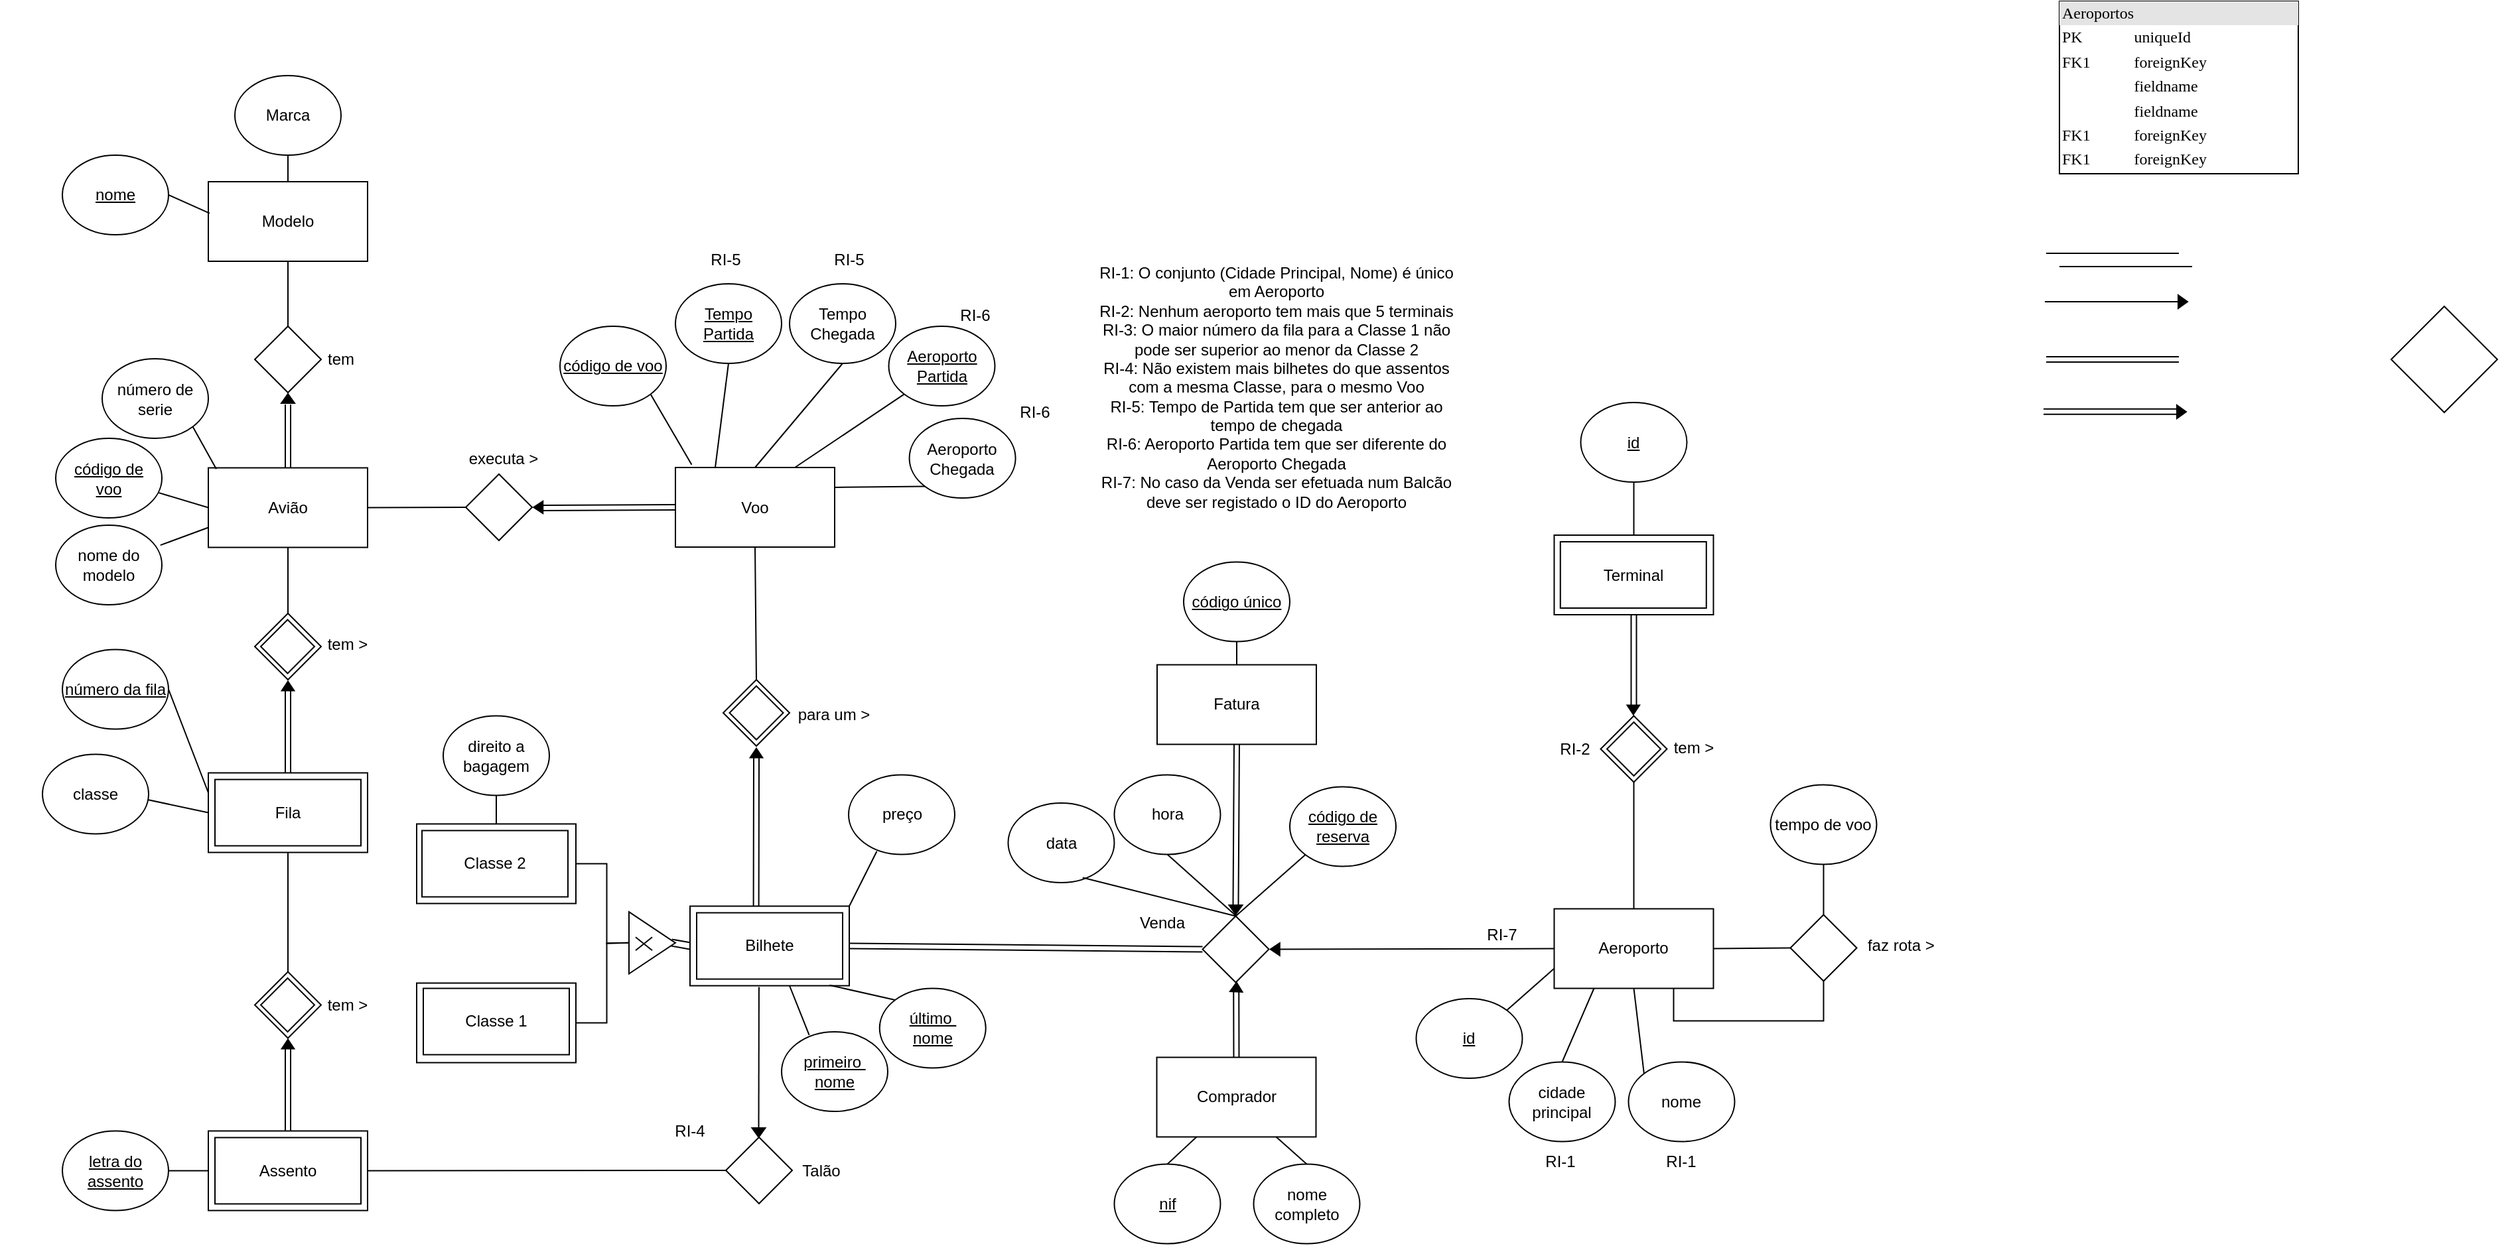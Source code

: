 <mxfile version="27.0.6">
  <diagram name="Page-1" id="2ca16b54-16f6-2749-3443-fa8db7711227">
    <mxGraphModel dx="2046" dy="508" grid="1" gridSize="10" guides="1" tooltips="1" connect="1" arrows="1" fold="1" page="1" pageScale="1" pageWidth="1100" pageHeight="850" background="none" math="0" shadow="0">
      <root>
        <mxCell id="0" />
        <mxCell id="1" parent="0" />
        <mxCell id="2ed32ef02a7f4228-2" value="&lt;div style=&quot;box-sizing: border-box; width: 100%; background: rgb(228, 228, 228); padding: 2px;&quot;&gt;Aeroportos&lt;/div&gt;&lt;table style=&quot;width: 100% ; font-size: 1em&quot; cellpadding=&quot;2&quot; cellspacing=&quot;0&quot;&gt;&lt;tbody&gt;&lt;tr&gt;&lt;td&gt;PK&lt;/td&gt;&lt;td&gt;uniqueId&lt;/td&gt;&lt;/tr&gt;&lt;tr&gt;&lt;td&gt;FK1&lt;/td&gt;&lt;td&gt;foreignKey&lt;/td&gt;&lt;/tr&gt;&lt;tr&gt;&lt;td&gt;&lt;/td&gt;&lt;td&gt;fieldname&lt;/td&gt;&lt;/tr&gt;&lt;tr&gt;&lt;td&gt;&lt;br&gt;&lt;/td&gt;&lt;td&gt;fieldname&lt;br&gt;&lt;/td&gt;&lt;/tr&gt;&lt;tr&gt;&lt;td&gt;FK1&lt;br&gt;&lt;/td&gt;&lt;td&gt;foreignKey&lt;br&gt;&lt;/td&gt;&lt;/tr&gt;&lt;tr&gt;&lt;td&gt;FK1&lt;br&gt;&lt;/td&gt;&lt;td&gt;foreignKey&lt;br&gt;&lt;/td&gt;&lt;/tr&gt;&lt;/tbody&gt;&lt;/table&gt;" style="verticalAlign=top;align=left;overflow=fill;html=1;rounded=0;shadow=0;comic=0;labelBackgroundColor=none;strokeWidth=1;fontFamily=Verdana;fontSize=12" parent="1" vertex="1">
          <mxGeometry x="1090" y="30" width="180" height="130" as="geometry" />
        </mxCell>
        <mxCell id="Xm3tBWq0qwTZGbFQvJrr-5" value="" style="endArrow=none;html=1;rounded=0;" parent="1" edge="1">
          <mxGeometry width="50" height="50" relative="1" as="geometry">
            <mxPoint x="1080" y="220" as="sourcePoint" />
            <mxPoint x="1180" y="220" as="targetPoint" />
          </mxGeometry>
        </mxCell>
        <mxCell id="Xm3tBWq0qwTZGbFQvJrr-7" value="" style="endArrow=classic;html=1;rounded=0;shape=link;" parent="1" edge="1">
          <mxGeometry width="50" height="50" relative="1" as="geometry">
            <mxPoint x="1080" y="300" as="sourcePoint" />
            <mxPoint x="1180" y="300" as="targetPoint" />
          </mxGeometry>
        </mxCell>
        <mxCell id="Xm3tBWq0qwTZGbFQvJrr-26" value="" style="group" parent="1" vertex="1" connectable="0">
          <mxGeometry x="1079" y="251.5" width="107.5" height="10" as="geometry" />
        </mxCell>
        <mxCell id="Xm3tBWq0qwTZGbFQvJrr-24" value="" style="endArrow=none;html=1;rounded=0;" parent="Xm3tBWq0qwTZGbFQvJrr-26" edge="1">
          <mxGeometry width="50" height="50" relative="1" as="geometry">
            <mxPoint y="4.94" as="sourcePoint" />
            <mxPoint x="100" y="4.94" as="targetPoint" />
          </mxGeometry>
        </mxCell>
        <mxCell id="Xm3tBWq0qwTZGbFQvJrr-25" value="" style="verticalLabelPosition=bottom;verticalAlign=top;html=1;shape=mxgraph.basic.acute_triangle;dx=0.5;rotation=90;fillColor=#000000;" parent="Xm3tBWq0qwTZGbFQvJrr-26" vertex="1">
          <mxGeometry x="99" y="1.5" width="10" height="7" as="geometry" />
        </mxCell>
        <mxCell id="Xm3tBWq0qwTZGbFQvJrr-27" value="" style="group" parent="1" vertex="1" connectable="0">
          <mxGeometry x="1078" y="334.5" width="107.5" height="10" as="geometry" />
        </mxCell>
        <mxCell id="Xm3tBWq0qwTZGbFQvJrr-9" value="" style="endArrow=classic;html=1;rounded=0;shape=link;" parent="Xm3tBWq0qwTZGbFQvJrr-27" edge="1">
          <mxGeometry width="50" height="50" relative="1" as="geometry">
            <mxPoint y="4.93" as="sourcePoint" />
            <mxPoint x="100" y="4.93" as="targetPoint" />
          </mxGeometry>
        </mxCell>
        <mxCell id="Xm3tBWq0qwTZGbFQvJrr-23" value="" style="verticalLabelPosition=bottom;verticalAlign=top;html=1;shape=mxgraph.basic.acute_triangle;dx=0.5;rotation=90;fillColor=#000000;" parent="Xm3tBWq0qwTZGbFQvJrr-27" vertex="1">
          <mxGeometry x="99" y="1.5" width="10" height="7" as="geometry" />
        </mxCell>
        <mxCell id="Xm3tBWq0qwTZGbFQvJrr-28" value="" style="rhombus;whiteSpace=wrap;html=1;strokeColor=default;align=center;verticalAlign=top;fontFamily=Helvetica;fontSize=12;fontColor=default;fillColor=#FFFFFF;" parent="1" vertex="1">
          <mxGeometry x="1340" y="260" width="80" height="80" as="geometry" />
        </mxCell>
        <mxCell id="Xm3tBWq0qwTZGbFQvJrr-31" value="" style="endArrow=none;html=1;rounded=0;" parent="1" edge="1">
          <mxGeometry width="50" height="50" relative="1" as="geometry">
            <mxPoint x="1090" y="230" as="sourcePoint" />
            <mxPoint x="1190" y="230" as="targetPoint" />
          </mxGeometry>
        </mxCell>
        <mxCell id="cWytQhBNAw67fKuN8wvv-1" value="Avião" style="rounded=0;whiteSpace=wrap;html=1;" parent="1" vertex="1">
          <mxGeometry x="-305" y="381.75" width="120" height="60" as="geometry" />
        </mxCell>
        <mxCell id="cWytQhBNAw67fKuN8wvv-3" value="Marca" style="ellipse;whiteSpace=wrap;html=1;" parent="1" vertex="1">
          <mxGeometry x="-285" y="86" width="80" height="60" as="geometry" />
        </mxCell>
        <mxCell id="cWytQhBNAw67fKuN8wvv-4" value="número de serie" style="ellipse;whiteSpace=wrap;html=1;" parent="1" vertex="1">
          <mxGeometry x="-385" y="299.5" width="80" height="60" as="geometry" />
        </mxCell>
        <mxCell id="cWytQhBNAw67fKuN8wvv-6" value="" style="endArrow=none;html=1;rounded=0;exitX=0.5;exitY=1;exitDx=0;exitDy=0;entryX=0.5;entryY=0;entryDx=0;entryDy=0;" parent="1" source="cWytQhBNAw67fKuN8wvv-3" target="uvQwiletEwAoErd7GZ6_-5" edge="1">
          <mxGeometry width="50" height="50" relative="1" as="geometry">
            <mxPoint x="-100" y="6" as="sourcePoint" />
            <mxPoint x="-235" y="196" as="targetPoint" />
          </mxGeometry>
        </mxCell>
        <mxCell id="cWytQhBNAw67fKuN8wvv-7" value="" style="endArrow=none;html=1;rounded=0;entryX=0.05;entryY=0.014;entryDx=0;entryDy=0;exitX=1;exitY=1;exitDx=0;exitDy=0;entryPerimeter=0;" parent="1" source="cWytQhBNAw67fKuN8wvv-4" target="cWytQhBNAw67fKuN8wvv-1" edge="1">
          <mxGeometry width="50" height="50" relative="1" as="geometry">
            <mxPoint x="-235" y="331.75" as="sourcePoint" />
            <mxPoint x="-235" y="381.75" as="targetPoint" />
          </mxGeometry>
        </mxCell>
        <mxCell id="cWytQhBNAw67fKuN8wvv-8" value="" style="endArrow=none;html=1;rounded=0;entryX=0.5;entryY=0;entryDx=0;entryDy=0;exitX=0.5;exitY=1;exitDx=0;exitDy=0;" parent="1" source="cWytQhBNAw67fKuN8wvv-1" edge="1">
          <mxGeometry width="50" height="50" relative="1" as="geometry">
            <mxPoint x="-201" y="441.75" as="sourcePoint" />
            <mxPoint x="-245.0" y="491.75" as="targetPoint" />
            <Array as="points" />
          </mxGeometry>
        </mxCell>
        <mxCell id="cWytQhBNAw67fKuN8wvv-10" value="" style="group;strokeColor=none;rotation=-90;allowArrows=0;connectable=1;dashed=1;" parent="1" vertex="1" connectable="0">
          <mxGeometry x="-295" y="587.75" width="100" height="10" as="geometry" />
        </mxCell>
        <mxCell id="cWytQhBNAw67fKuN8wvv-11" value="" style="endArrow=classic;html=1;rounded=0;shape=link;exitX=0.5;exitY=0;exitDx=0;exitDy=0;" parent="cWytQhBNAw67fKuN8wvv-10" source="cWytQhBNAw67fKuN8wvv-14" edge="1">
          <mxGeometry width="50" height="50" relative="1" as="geometry">
            <mxPoint x="50.0" y="55" as="sourcePoint" />
            <mxPoint x="50.0" y="-38" as="targetPoint" />
          </mxGeometry>
        </mxCell>
        <mxCell id="cWytQhBNAw67fKuN8wvv-12" value="" style="verticalLabelPosition=bottom;verticalAlign=top;html=1;shape=mxgraph.basic.acute_triangle;dx=0.5;rotation=0;fillColor=#000000;" parent="cWytQhBNAw67fKuN8wvv-10" vertex="1">
          <mxGeometry x="45.35" y="-45" width="9.302" height="7" as="geometry" />
        </mxCell>
        <mxCell id="cWytQhBNAw67fKuN8wvv-13" value="" style="group" parent="1" vertex="1" connectable="0">
          <mxGeometry x="-305" y="611.75" width="120" height="60" as="geometry" />
        </mxCell>
        <mxCell id="cWytQhBNAw67fKuN8wvv-14" value="" style="rounded=0;whiteSpace=wrap;html=1;" parent="cWytQhBNAw67fKuN8wvv-13" vertex="1">
          <mxGeometry width="120" height="60" as="geometry" />
        </mxCell>
        <mxCell id="cWytQhBNAw67fKuN8wvv-15" value="Fila" style="rounded=0;whiteSpace=wrap;html=1;" parent="cWytQhBNAw67fKuN8wvv-13" vertex="1">
          <mxGeometry x="5" y="5" width="110" height="50" as="geometry" />
        </mxCell>
        <mxCell id="cWytQhBNAw67fKuN8wvv-16" value="" style="rhombus;whiteSpace=wrap;html=1;strokeColor=default;align=center;verticalAlign=top;fontFamily=Helvetica;fontSize=12;fontColor=default;fillColor=#FFFFFF;" parent="1" vertex="1">
          <mxGeometry x="-270" y="761.75" width="50" height="50" as="geometry" />
        </mxCell>
        <mxCell id="cWytQhBNAw67fKuN8wvv-17" value="" style="group;strokeColor=none;rotation=-90;allowArrows=0;connectable=1;dashed=1;" parent="1" vertex="1" connectable="0">
          <mxGeometry x="-295" y="857.75" width="100" height="10" as="geometry" />
        </mxCell>
        <mxCell id="cWytQhBNAw67fKuN8wvv-18" value="" style="endArrow=classic;html=1;rounded=0;shape=link;exitX=0.5;exitY=0;exitDx=0;exitDy=0;" parent="cWytQhBNAw67fKuN8wvv-17" source="cWytQhBNAw67fKuN8wvv-21" edge="1">
          <mxGeometry width="50" height="50" relative="1" as="geometry">
            <mxPoint x="50.0" y="55" as="sourcePoint" />
            <mxPoint x="50.0" y="-38" as="targetPoint" />
          </mxGeometry>
        </mxCell>
        <mxCell id="cWytQhBNAw67fKuN8wvv-19" value="" style="verticalLabelPosition=bottom;verticalAlign=top;html=1;shape=mxgraph.basic.acute_triangle;dx=0.5;rotation=0;fillColor=#000000;" parent="cWytQhBNAw67fKuN8wvv-17" vertex="1">
          <mxGeometry x="45.35" y="-45" width="9.302" height="7" as="geometry" />
        </mxCell>
        <mxCell id="cWytQhBNAw67fKuN8wvv-20" value="" style="group" parent="1" vertex="1" connectable="0">
          <mxGeometry x="-305" y="881.75" width="120" height="60" as="geometry" />
        </mxCell>
        <mxCell id="cWytQhBNAw67fKuN8wvv-21" value="" style="rounded=0;whiteSpace=wrap;html=1;" parent="cWytQhBNAw67fKuN8wvv-20" vertex="1">
          <mxGeometry width="120" height="60" as="geometry" />
        </mxCell>
        <mxCell id="cWytQhBNAw67fKuN8wvv-22" value="Assento" style="rounded=0;whiteSpace=wrap;html=1;" parent="cWytQhBNAw67fKuN8wvv-20" vertex="1">
          <mxGeometry x="5" y="5" width="110" height="50" as="geometry" />
        </mxCell>
        <mxCell id="cWytQhBNAw67fKuN8wvv-23" value="" style="endArrow=none;html=1;rounded=0;exitX=0.5;exitY=1;exitDx=0;exitDy=0;entryX=0.5;entryY=0;entryDx=0;entryDy=0;" parent="1" source="cWytQhBNAw67fKuN8wvv-14" target="cWytQhBNAw67fKuN8wvv-16" edge="1">
          <mxGeometry width="50" height="50" relative="1" as="geometry">
            <mxPoint x="-265" y="681.75" as="sourcePoint" />
            <mxPoint x="-265" y="751.75" as="targetPoint" />
          </mxGeometry>
        </mxCell>
        <mxCell id="cWytQhBNAw67fKuN8wvv-24" value="&lt;u&gt;número da fila&lt;/u&gt;" style="ellipse;whiteSpace=wrap;html=1;" parent="1" vertex="1">
          <mxGeometry x="-415" y="518.75" width="80" height="60" as="geometry" />
        </mxCell>
        <mxCell id="cWytQhBNAw67fKuN8wvv-25" value="" style="endArrow=none;html=1;rounded=0;exitX=1;exitY=0.5;exitDx=0;exitDy=0;entryX=0;entryY=0.25;entryDx=0;entryDy=0;" parent="1" source="cWytQhBNAw67fKuN8wvv-24" target="cWytQhBNAw67fKuN8wvv-14" edge="1">
          <mxGeometry width="50" height="50" relative="1" as="geometry">
            <mxPoint x="-95" y="471.75" as="sourcePoint" />
            <mxPoint x="-45" y="421.75" as="targetPoint" />
          </mxGeometry>
        </mxCell>
        <mxCell id="cWytQhBNAw67fKuN8wvv-26" value="&lt;u&gt;letra do assento&lt;/u&gt;" style="ellipse;whiteSpace=wrap;html=1;" parent="1" vertex="1">
          <mxGeometry x="-415" y="881.75" width="80" height="60" as="geometry" />
        </mxCell>
        <mxCell id="cWytQhBNAw67fKuN8wvv-27" value="" style="endArrow=none;html=1;rounded=0;exitX=1;exitY=0.5;exitDx=0;exitDy=0;entryX=0;entryY=0.5;entryDx=0;entryDy=0;" parent="1" source="cWytQhBNAw67fKuN8wvv-26" edge="1">
          <mxGeometry width="50" height="50" relative="1" as="geometry">
            <mxPoint x="-95" y="741.75" as="sourcePoint" />
            <mxPoint x="-305" y="911.75" as="targetPoint" />
          </mxGeometry>
        </mxCell>
        <mxCell id="cWytQhBNAw67fKuN8wvv-30" value="" style="endArrow=none;html=1;rounded=0;entryX=0.102;entryY=-0.035;entryDx=0;entryDy=0;exitX=1;exitY=1;exitDx=0;exitDy=0;entryPerimeter=0;" parent="1" source="cWytQhBNAw67fKuN8wvv-45" target="cWytQhBNAw67fKuN8wvv-36" edge="1">
          <mxGeometry width="50" height="50" relative="1" as="geometry">
            <mxPoint x="-303" y="311.5" as="sourcePoint" />
            <mxPoint x="-263.83" y="351.5" as="targetPoint" />
          </mxGeometry>
        </mxCell>
        <mxCell id="cWytQhBNAw67fKuN8wvv-31" value="" style="rhombus;whiteSpace=wrap;html=1;strokeColor=default;align=center;verticalAlign=top;fontFamily=Helvetica;fontSize=12;fontColor=default;fillColor=#FFFFFF;" parent="1" vertex="1">
          <mxGeometry x="-111" y="386.5" width="50" height="50" as="geometry" />
        </mxCell>
        <mxCell id="cWytQhBNAw67fKuN8wvv-32" value="" style="group;strokeColor=none;rotation=-180;allowArrows=0;connectable=1;dashed=1;" parent="1" vertex="1" connectable="0">
          <mxGeometry x="-58" y="407" width="98" height="10" as="geometry" />
        </mxCell>
        <mxCell id="cWytQhBNAw67fKuN8wvv-33" value="" style="endArrow=classic;html=1;rounded=0;shape=link;exitX=0;exitY=0.5;exitDx=0;exitDy=0;" parent="cWytQhBNAw67fKuN8wvv-32" source="cWytQhBNAw67fKuN8wvv-36" edge="1">
          <mxGeometry width="50" height="50" relative="1" as="geometry">
            <mxPoint x="96.04" y="5" as="sourcePoint" />
            <mxPoint x="4.9" y="5" as="targetPoint" />
          </mxGeometry>
        </mxCell>
        <mxCell id="cWytQhBNAw67fKuN8wvv-34" value="" style="verticalLabelPosition=bottom;verticalAlign=top;html=1;shape=mxgraph.basic.acute_triangle;dx=0.5;rotation=-90;fillColor=#000000;" parent="cWytQhBNAw67fKuN8wvv-32" vertex="1">
          <mxGeometry x="-2.94" y="1" width="9.116" height="7" as="geometry" />
        </mxCell>
        <mxCell id="cWytQhBNAw67fKuN8wvv-35" value="" style="group" parent="1" vertex="1" connectable="0">
          <mxGeometry x="47" y="381.5" width="120" height="60" as="geometry" />
        </mxCell>
        <mxCell id="cWytQhBNAw67fKuN8wvv-36" value="Voo" style="rounded=0;whiteSpace=wrap;html=1;" parent="cWytQhBNAw67fKuN8wvv-35" vertex="1">
          <mxGeometry width="120" height="60" as="geometry" />
        </mxCell>
        <mxCell id="cWytQhBNAw67fKuN8wvv-37" value="&lt;u&gt;Tempo&lt;/u&gt;&lt;div&gt;&lt;u&gt;Partida&lt;/u&gt;&lt;/div&gt;" style="ellipse;whiteSpace=wrap;html=1;" parent="1" vertex="1">
          <mxGeometry x="47" y="243" width="80" height="60" as="geometry" />
        </mxCell>
        <mxCell id="cWytQhBNAw67fKuN8wvv-38" value="Tempo&lt;div&gt;Chegada&lt;/div&gt;" style="ellipse;whiteSpace=wrap;html=1;" parent="1" vertex="1">
          <mxGeometry x="133" y="243" width="80" height="60" as="geometry" />
        </mxCell>
        <mxCell id="cWytQhBNAw67fKuN8wvv-39" value="" style="endArrow=none;html=1;rounded=0;entryX=0.5;entryY=1;entryDx=0;entryDy=0;exitX=0.25;exitY=0;exitDx=0;exitDy=0;" parent="1" source="cWytQhBNAw67fKuN8wvv-36" target="cWytQhBNAw67fKuN8wvv-37" edge="1">
          <mxGeometry width="50" height="50" relative="1" as="geometry">
            <mxPoint x="127" y="361.5" as="sourcePoint" />
            <mxPoint x="207" y="341.5" as="targetPoint" />
          </mxGeometry>
        </mxCell>
        <mxCell id="cWytQhBNAw67fKuN8wvv-40" value="" style="endArrow=none;html=1;rounded=0;entryX=0.5;entryY=1;entryDx=0;entryDy=0;exitX=0.5;exitY=0;exitDx=0;exitDy=0;" parent="1" source="cWytQhBNAw67fKuN8wvv-36" target="cWytQhBNAw67fKuN8wvv-38" edge="1">
          <mxGeometry width="50" height="50" relative="1" as="geometry">
            <mxPoint x="257" y="417" as="sourcePoint" />
            <mxPoint x="257" y="357" as="targetPoint" />
          </mxGeometry>
        </mxCell>
        <mxCell id="cWytQhBNAw67fKuN8wvv-41" value="Aeroporto Chegada" style="ellipse;whiteSpace=wrap;html=1;" parent="1" vertex="1">
          <mxGeometry x="223.3" y="344.5" width="80" height="60" as="geometry" />
        </mxCell>
        <mxCell id="cWytQhBNAw67fKuN8wvv-42" value="&lt;u&gt;Aeroporto Partida&lt;/u&gt;" style="ellipse;whiteSpace=wrap;html=1;" parent="1" vertex="1">
          <mxGeometry x="207.75" y="275" width="80" height="60" as="geometry" />
        </mxCell>
        <mxCell id="cWytQhBNAw67fKuN8wvv-43" value="" style="endArrow=none;html=1;rounded=0;entryX=0;entryY=1;entryDx=0;entryDy=0;exitX=1;exitY=0.25;exitDx=0;exitDy=0;" parent="1" source="cWytQhBNAw67fKuN8wvv-36" target="cWytQhBNAw67fKuN8wvv-41" edge="1">
          <mxGeometry width="50" height="50" relative="1" as="geometry">
            <mxPoint x="138" y="596.5" as="sourcePoint" />
            <mxPoint x="168" y="556.5" as="targetPoint" />
          </mxGeometry>
        </mxCell>
        <mxCell id="cWytQhBNAw67fKuN8wvv-44" value="" style="endArrow=none;html=1;rounded=0;entryX=0;entryY=1;entryDx=0;entryDy=0;exitX=0.75;exitY=0;exitDx=0;exitDy=0;" parent="1" source="cWytQhBNAw67fKuN8wvv-36" target="cWytQhBNAw67fKuN8wvv-42" edge="1">
          <mxGeometry width="50" height="50" relative="1" as="geometry">
            <mxPoint x="168" y="596.5" as="sourcePoint" />
            <mxPoint x="218" y="572" as="targetPoint" />
          </mxGeometry>
        </mxCell>
        <mxCell id="cWytQhBNAw67fKuN8wvv-45" value="&lt;u&gt;código de voo&lt;/u&gt;" style="ellipse;whiteSpace=wrap;html=1;" parent="1" vertex="1">
          <mxGeometry x="-40" y="275" width="80" height="60" as="geometry" />
        </mxCell>
        <mxCell id="cWytQhBNAw67fKuN8wvv-46" value="" style="endArrow=none;html=1;rounded=0;exitX=1;exitY=0.5;exitDx=0;exitDy=0;entryX=0;entryY=0.5;entryDx=0;entryDy=0;" parent="1" source="cWytQhBNAw67fKuN8wvv-1" target="cWytQhBNAw67fKuN8wvv-31" edge="1">
          <mxGeometry width="50" height="50" relative="1" as="geometry">
            <mxPoint x="-128" y="503.25" as="sourcePoint" />
            <mxPoint x="22" y="503.25" as="targetPoint" />
          </mxGeometry>
        </mxCell>
        <mxCell id="cWytQhBNAw67fKuN8wvv-47" value="Aeroporto" style="rounded=0;whiteSpace=wrap;html=1;" parent="1" vertex="1">
          <mxGeometry x="709.24" y="714.25" width="120" height="60" as="geometry" />
        </mxCell>
        <mxCell id="cWytQhBNAw67fKuN8wvv-48" value="" style="endArrow=none;html=1;rounded=0;entryX=0;entryY=0.75;entryDx=0;entryDy=0;exitX=1;exitY=0;exitDx=0;exitDy=0;" parent="1" source="cWytQhBNAw67fKuN8wvv-49" target="cWytQhBNAw67fKuN8wvv-47" edge="1">
          <mxGeometry width="50" height="50" relative="1" as="geometry">
            <mxPoint x="644.24" y="690" as="sourcePoint" />
            <mxPoint x="744.24" y="690" as="targetPoint" />
          </mxGeometry>
        </mxCell>
        <mxCell id="cWytQhBNAw67fKuN8wvv-49" value="&lt;u&gt;id&lt;/u&gt;" style="ellipse;whiteSpace=wrap;html=1;" parent="1" vertex="1">
          <mxGeometry x="605.24" y="782" width="80" height="60" as="geometry" />
        </mxCell>
        <mxCell id="cWytQhBNAw67fKuN8wvv-50" value="cidade&lt;div&gt;principal&lt;/div&gt;" style="ellipse;whiteSpace=wrap;html=1;" parent="1" vertex="1">
          <mxGeometry x="675.24" y="829.75" width="80" height="60" as="geometry" />
        </mxCell>
        <mxCell id="cWytQhBNAw67fKuN8wvv-51" value="" style="endArrow=none;html=1;rounded=0;entryX=0.25;entryY=1;entryDx=0;entryDy=0;exitX=0.5;exitY=0;exitDx=0;exitDy=0;" parent="1" source="cWytQhBNAw67fKuN8wvv-50" target="cWytQhBNAw67fKuN8wvv-47" edge="1">
          <mxGeometry width="50" height="50" relative="1" as="geometry">
            <mxPoint x="714.24" y="680" as="sourcePoint" />
            <mxPoint x="814.24" y="680" as="targetPoint" />
          </mxGeometry>
        </mxCell>
        <mxCell id="cWytQhBNAw67fKuN8wvv-52" value="nome" style="ellipse;whiteSpace=wrap;html=1;" parent="1" vertex="1">
          <mxGeometry x="765.24" y="829.75" width="80" height="60" as="geometry" />
        </mxCell>
        <mxCell id="cWytQhBNAw67fKuN8wvv-53" value="" style="endArrow=none;html=1;rounded=0;entryX=0;entryY=0;entryDx=0;entryDy=0;exitX=0.5;exitY=1;exitDx=0;exitDy=0;" parent="1" source="cWytQhBNAw67fKuN8wvv-47" target="cWytQhBNAw67fKuN8wvv-52" edge="1">
          <mxGeometry width="50" height="50" relative="1" as="geometry">
            <mxPoint x="814.24" y="710" as="sourcePoint" />
            <mxPoint x="894.24" y="710" as="targetPoint" />
          </mxGeometry>
        </mxCell>
        <mxCell id="cWytQhBNAw67fKuN8wvv-54" value="" style="rhombus;whiteSpace=wrap;html=1;strokeColor=default;align=center;verticalAlign=top;fontFamily=Helvetica;fontSize=12;fontColor=default;fillColor=#FFFFFF;" parent="1" vertex="1">
          <mxGeometry x="744.24" y="568.75" width="50" height="50" as="geometry" />
        </mxCell>
        <mxCell id="cWytQhBNAw67fKuN8wvv-55" value="" style="group;strokeColor=none;rotation=90;allowArrows=0;connectable=1;dashed=1;" parent="1" vertex="1" connectable="0">
          <mxGeometry x="719.24" y="512.75" width="110" height="10" as="geometry" />
        </mxCell>
        <mxCell id="cWytQhBNAw67fKuN8wvv-56" value="" style="endArrow=classic;html=1;rounded=0;shape=link;exitX=0.5;exitY=1;exitDx=0;exitDy=0;" parent="cWytQhBNAw67fKuN8wvv-55" source="cWytQhBNAw67fKuN8wvv-61" edge="1">
          <mxGeometry width="50" height="50" relative="1" as="geometry">
            <mxPoint x="49" y="-21.5" as="sourcePoint" />
            <mxPoint x="50" y="48" as="targetPoint" />
          </mxGeometry>
        </mxCell>
        <mxCell id="cWytQhBNAw67fKuN8wvv-57" value="" style="verticalLabelPosition=bottom;verticalAlign=top;html=1;shape=mxgraph.basic.acute_triangle;dx=0.5;rotation=180;fillColor=#000000;" parent="cWytQhBNAw67fKuN8wvv-55" vertex="1">
          <mxGeometry x="45" y="48" width="9.302" height="7" as="geometry" />
        </mxCell>
        <mxCell id="cWytQhBNAw67fKuN8wvv-58" value="&lt;u&gt;id&lt;/u&gt;" style="ellipse;whiteSpace=wrap;html=1;" parent="1" vertex="1">
          <mxGeometry x="729.24" y="332.5" width="80" height="60" as="geometry" />
        </mxCell>
        <mxCell id="cWytQhBNAw67fKuN8wvv-59" value="" style="endArrow=none;html=1;rounded=0;entryX=0.5;entryY=0;entryDx=0;entryDy=0;exitX=0.5;exitY=1;exitDx=0;exitDy=0;" parent="1" source="cWytQhBNAw67fKuN8wvv-58" target="cWytQhBNAw67fKuN8wvv-61" edge="1">
          <mxGeometry width="50" height="50" relative="1" as="geometry">
            <mxPoint x="729.24" y="392.5" as="sourcePoint" />
            <mxPoint x="729.24" y="442.5" as="targetPoint" />
          </mxGeometry>
        </mxCell>
        <mxCell id="cWytQhBNAw67fKuN8wvv-60" value="" style="group" parent="1" vertex="1" connectable="0">
          <mxGeometry x="709.24" y="432.5" width="120" height="60" as="geometry" />
        </mxCell>
        <mxCell id="cWytQhBNAw67fKuN8wvv-61" value="" style="rounded=0;whiteSpace=wrap;html=1;" parent="cWytQhBNAw67fKuN8wvv-60" vertex="1">
          <mxGeometry width="120" height="60" as="geometry" />
        </mxCell>
        <mxCell id="cWytQhBNAw67fKuN8wvv-62" value="Terminal" style="rounded=0;whiteSpace=wrap;html=1;" parent="cWytQhBNAw67fKuN8wvv-60" vertex="1">
          <mxGeometry x="4.65" y="5" width="110" height="50" as="geometry" />
        </mxCell>
        <mxCell id="cWytQhBNAw67fKuN8wvv-63" value="" style="endArrow=none;html=1;rounded=0;exitX=0.5;exitY=1;exitDx=0;exitDy=0;entryX=0.5;entryY=0;entryDx=0;entryDy=0;" parent="1" source="cWytQhBNAw67fKuN8wvv-54" target="cWytQhBNAw67fKuN8wvv-47" edge="1">
          <mxGeometry width="50" height="50" relative="1" as="geometry">
            <mxPoint x="717.49" y="650" as="sourcePoint" />
            <mxPoint x="827.49" y="650" as="targetPoint" />
          </mxGeometry>
        </mxCell>
        <mxCell id="cWytQhBNAw67fKuN8wvv-66" value="&lt;u&gt;código de reserva&lt;/u&gt;" style="ellipse;whiteSpace=wrap;html=1;" parent="1" vertex="1">
          <mxGeometry x="510" y="622.25" width="80" height="60" as="geometry" />
        </mxCell>
        <mxCell id="cWytQhBNAw67fKuN8wvv-67" value="data" style="ellipse;whiteSpace=wrap;html=1;" parent="1" vertex="1">
          <mxGeometry x="297.74" y="634.5" width="80" height="60" as="geometry" />
        </mxCell>
        <mxCell id="cWytQhBNAw67fKuN8wvv-68" value="" style="endArrow=none;html=1;rounded=0;entryX=0;entryY=1;entryDx=0;entryDy=0;exitX=0.5;exitY=0;exitDx=0;exitDy=0;" parent="1" source="cWytQhBNAw67fKuN8wvv-103" target="cWytQhBNAw67fKuN8wvv-66" edge="1">
          <mxGeometry width="50" height="50" relative="1" as="geometry">
            <mxPoint x="535.24" y="614.25" as="sourcePoint" />
            <mxPoint x="523.24" y="584.5" as="targetPoint" />
          </mxGeometry>
        </mxCell>
        <mxCell id="cWytQhBNAw67fKuN8wvv-69" value="" style="endArrow=none;html=1;rounded=0;entryX=0.702;entryY=0.937;entryDx=0;entryDy=0;exitX=0.5;exitY=0;exitDx=0;exitDy=0;entryPerimeter=0;" parent="1" source="cWytQhBNAw67fKuN8wvv-103" target="cWytQhBNAw67fKuN8wvv-67" edge="1">
          <mxGeometry width="50" height="50" relative="1" as="geometry">
            <mxPoint x="475.24" y="614.25" as="sourcePoint" />
            <mxPoint x="573.24" y="600" as="targetPoint" />
          </mxGeometry>
        </mxCell>
        <mxCell id="cWytQhBNAw67fKuN8wvv-70" value="" style="group" parent="1" vertex="1" connectable="0">
          <mxGeometry x="409.74" y="826.25" width="120" height="60" as="geometry" />
        </mxCell>
        <mxCell id="cWytQhBNAw67fKuN8wvv-71" value="Comprador" style="rounded=0;whiteSpace=wrap;html=1;" parent="cWytQhBNAw67fKuN8wvv-70" vertex="1">
          <mxGeometry width="120" height="60" as="geometry" />
        </mxCell>
        <mxCell id="cWytQhBNAw67fKuN8wvv-72" value="" style="endArrow=none;html=1;rounded=0;entryX=0.5;entryY=0;entryDx=0;entryDy=0;exitX=0.25;exitY=1;exitDx=0;exitDy=0;" parent="1" source="cWytQhBNAw67fKuN8wvv-71" target="cWytQhBNAw67fKuN8wvv-73" edge="1">
          <mxGeometry width="50" height="50" relative="1" as="geometry">
            <mxPoint x="387.74" y="823.08" as="sourcePoint" />
            <mxPoint x="467.74" y="803.08" as="targetPoint" />
          </mxGeometry>
        </mxCell>
        <mxCell id="cWytQhBNAw67fKuN8wvv-73" value="&lt;u&gt;nif&lt;/u&gt;" style="ellipse;whiteSpace=wrap;html=1;" parent="1" vertex="1">
          <mxGeometry x="377.74" y="906.75" width="80" height="60" as="geometry" />
        </mxCell>
        <mxCell id="cWytQhBNAw67fKuN8wvv-74" value="nome completo" style="ellipse;whiteSpace=wrap;html=1;" parent="1" vertex="1">
          <mxGeometry x="482.74" y="906.75" width="80" height="60" as="geometry" />
        </mxCell>
        <mxCell id="cWytQhBNAw67fKuN8wvv-75" value="" style="endArrow=none;html=1;rounded=0;entryX=0.5;entryY=0;entryDx=0;entryDy=0;exitX=0.75;exitY=1;exitDx=0;exitDy=0;" parent="1" source="cWytQhBNAw67fKuN8wvv-71" target="cWytQhBNAw67fKuN8wvv-74" edge="1">
          <mxGeometry width="50" height="50" relative="1" as="geometry">
            <mxPoint x="517.74" y="878.58" as="sourcePoint" />
            <mxPoint x="517.74" y="818.58" as="targetPoint" />
          </mxGeometry>
        </mxCell>
        <mxCell id="cWytQhBNAw67fKuN8wvv-94" value="" style="group" parent="1" vertex="1" connectable="0">
          <mxGeometry x="58" y="712.25" width="120" height="60" as="geometry" />
        </mxCell>
        <mxCell id="cWytQhBNAw67fKuN8wvv-95" value="Bilhete" style="rounded=0;whiteSpace=wrap;html=1;" parent="cWytQhBNAw67fKuN8wvv-94" vertex="1">
          <mxGeometry width="120" height="60" as="geometry" />
        </mxCell>
        <mxCell id="cWytQhBNAw67fKuN8wvv-104" value="" style="group;direction=west;rotation=-180;" parent="1" vertex="1" connectable="0">
          <mxGeometry x="12" y="716.58" width="35" height="46.67" as="geometry" />
        </mxCell>
        <mxCell id="cWytQhBNAw67fKuN8wvv-105" value="" style="group" parent="cWytQhBNAw67fKuN8wvv-104" vertex="1" connectable="0">
          <mxGeometry x="-7.105e-15" y="-3.553e-15" width="35.0" height="46.67" as="geometry" />
        </mxCell>
        <mxCell id="cWytQhBNAw67fKuN8wvv-106" value="" style="triangle;whiteSpace=wrap;html=1;rotation=-360;" parent="cWytQhBNAw67fKuN8wvv-105" vertex="1">
          <mxGeometry x="7.105e-15" y="3.553e-15" width="35" height="46.67" as="geometry" />
        </mxCell>
        <mxCell id="cWytQhBNAw67fKuN8wvv-107" value="" style="shape=mxgraph.sysml.x;rotation=-180;" parent="cWytQhBNAw67fKuN8wvv-105" vertex="1">
          <mxGeometry x="5.0" y="19.0" width="12.5" height="10" as="geometry" />
        </mxCell>
        <mxCell id="cWytQhBNAw67fKuN8wvv-108" value="" style="group;direction=east;rotation=-180;" parent="1" vertex="1" connectable="0">
          <mxGeometry x="-39.75" y="680.25" width="60" height="120" as="geometry" />
        </mxCell>
        <mxCell id="cWytQhBNAw67fKuN8wvv-109" value="Classe 2" style="rounded=0;whiteSpace=wrap;html=1;direction=east;" parent="1" vertex="1">
          <mxGeometry x="-148" y="650.25" width="120" height="60" as="geometry" />
        </mxCell>
        <mxCell id="cWytQhBNAw67fKuN8wvv-110" value="" style="endArrow=none;html=1;rounded=0;entryX=1;entryY=0.5;entryDx=0;entryDy=0;exitX=0;exitY=0.5;exitDx=0;exitDy=0;" parent="1" source="cWytQhBNAw67fKuN8wvv-106" target="cWytQhBNAw67fKuN8wvv-109" edge="1">
          <mxGeometry width="50" height="50" relative="1" as="geometry">
            <mxPoint x="20.25" y="740.25" as="sourcePoint" />
            <mxPoint x="-34.75" y="680.25" as="targetPoint" />
            <Array as="points">
              <mxPoint x="-4.75" y="740.25" />
              <mxPoint x="-4.75" y="680.25" />
            </Array>
          </mxGeometry>
        </mxCell>
        <mxCell id="cWytQhBNAw67fKuN8wvv-111" value="Classe 1" style="rounded=0;whiteSpace=wrap;html=1;direction=east;" parent="1" vertex="1">
          <mxGeometry x="-148" y="770.25" width="120" height="60" as="geometry" />
        </mxCell>
        <mxCell id="cWytQhBNAw67fKuN8wvv-112" value="" style="endArrow=none;html=1;rounded=0;exitX=0;exitY=0.5;exitDx=0;exitDy=0;entryX=1;entryY=0.5;entryDx=0;entryDy=0;" parent="1" source="cWytQhBNAw67fKuN8wvv-106" target="cWytQhBNAw67fKuN8wvv-111" edge="1">
          <mxGeometry width="50" height="50" relative="1" as="geometry">
            <mxPoint x="20.25" y="740.25" as="sourcePoint" />
            <mxPoint x="-39.75" y="800.25" as="targetPoint" />
            <Array as="points">
              <mxPoint x="-4.75" y="740.25" />
              <mxPoint x="-4.75" y="800.25" />
            </Array>
          </mxGeometry>
        </mxCell>
        <mxCell id="cWytQhBNAw67fKuN8wvv-113" value="direito a bagagem" style="ellipse;whiteSpace=wrap;html=1;" parent="1" vertex="1">
          <mxGeometry x="-128" y="568.75" width="80" height="60" as="geometry" />
        </mxCell>
        <mxCell id="cWytQhBNAw67fKuN8wvv-114" value="" style="endArrow=none;html=1;rounded=0;entryX=0.5;entryY=1;entryDx=0;entryDy=0;exitX=0.5;exitY=0;exitDx=0;exitDy=0;" parent="1" source="cWytQhBNAw67fKuN8wvv-109" target="cWytQhBNAw67fKuN8wvv-113" edge="1">
          <mxGeometry width="50" height="50" relative="1" as="geometry">
            <mxPoint x="-6.25" y="1049.5" as="sourcePoint" />
            <mxPoint x="-13.25" y="603.5" as="targetPoint" />
            <Array as="points" />
          </mxGeometry>
        </mxCell>
        <mxCell id="cWytQhBNAw67fKuN8wvv-115" value="" style="endArrow=classic;html=1;rounded=0;shape=link;entryX=0;entryY=0.5;entryDx=0;entryDy=0;exitX=0.91;exitY=0.496;exitDx=0;exitDy=0;exitPerimeter=0;width=5;" parent="1" source="cWytQhBNAw67fKuN8wvv-106" target="cWytQhBNAw67fKuN8wvv-95" edge="1">
          <mxGeometry width="50" height="50" relative="1" as="geometry">
            <mxPoint x="19" y="742.41" as="sourcePoint" />
            <mxPoint x="98" y="741.41" as="targetPoint" />
          </mxGeometry>
        </mxCell>
        <mxCell id="cWytQhBNAw67fKuN8wvv-116" value="" style="rhombus;whiteSpace=wrap;html=1;strokeColor=default;align=center;verticalAlign=top;fontFamily=Helvetica;fontSize=12;fontColor=default;fillColor=#FFFFFF;" parent="1" vertex="1">
          <mxGeometry x="83" y="541.5" width="50" height="50" as="geometry" />
        </mxCell>
        <mxCell id="cWytQhBNAw67fKuN8wvv-117" value="" style="endArrow=none;html=1;rounded=0;entryX=0.5;entryY=1;entryDx=0;entryDy=0;exitX=0.5;exitY=0;exitDx=0;exitDy=0;" parent="1" source="cWytQhBNAw67fKuN8wvv-116" target="cWytQhBNAw67fKuN8wvv-36" edge="1">
          <mxGeometry width="50" height="50" relative="1" as="geometry">
            <mxPoint x="94" y="927.66" as="sourcePoint" />
            <mxPoint x="87" y="481.66" as="targetPoint" />
            <Array as="points" />
          </mxGeometry>
        </mxCell>
        <mxCell id="cWytQhBNAw67fKuN8wvv-118" value="" style="group;strokeColor=none;rotation=-90;allowArrows=0;connectable=1;dashed=1;" parent="1" vertex="1" connectable="0">
          <mxGeometry x="58" y="638.25" width="100" height="10" as="geometry" />
        </mxCell>
        <mxCell id="cWytQhBNAw67fKuN8wvv-119" value="" style="endArrow=classic;html=1;rounded=0;shape=link;exitX=0.415;exitY=-0.002;exitDx=0;exitDy=0;exitPerimeter=0;" parent="cWytQhBNAw67fKuN8wvv-118" source="cWytQhBNAw67fKuN8wvv-95" edge="1">
          <mxGeometry width="50" height="50" relative="1" as="geometry">
            <mxPoint x="50.0" y="55" as="sourcePoint" />
            <mxPoint x="50.0" y="-38" as="targetPoint" />
          </mxGeometry>
        </mxCell>
        <mxCell id="cWytQhBNAw67fKuN8wvv-120" value="" style="verticalLabelPosition=bottom;verticalAlign=top;html=1;shape=mxgraph.basic.acute_triangle;dx=0.5;rotation=0;fillColor=#000000;" parent="cWytQhBNAw67fKuN8wvv-118" vertex="1">
          <mxGeometry x="45.35" y="-45" width="9.302" height="7" as="geometry" />
        </mxCell>
        <mxCell id="cWytQhBNAw67fKuN8wvv-122" value="" style="group;strokeColor=none;rotation=0;allowArrows=0;connectable=1;dashed=1;" parent="1" vertex="1" connectable="0">
          <mxGeometry x="117.5" y="736.75" width="100" height="10" as="geometry" />
        </mxCell>
        <mxCell id="cWytQhBNAw67fKuN8wvv-127" value="" style="rhombus;whiteSpace=wrap;html=1;strokeColor=default;align=center;verticalAlign=top;fontFamily=Helvetica;fontSize=12;fontColor=default;fillColor=#FFFFFF;" parent="1" vertex="1">
          <mxGeometry x="85" y="886.5" width="50" height="50" as="geometry" />
        </mxCell>
        <mxCell id="cWytQhBNAw67fKuN8wvv-128" value="" style="endArrow=none;html=1;rounded=0;exitX=0.433;exitY=1.017;exitDx=0;exitDy=0;exitPerimeter=0;entryX=0.5;entryY=1;entryDx=0;entryDy=0;entryPerimeter=0;" parent="1" source="cWytQhBNAw67fKuN8wvv-95" target="cWytQhBNAw67fKuN8wvv-126" edge="1">
          <mxGeometry width="50" height="50" relative="1" as="geometry">
            <mxPoint x="110" y="734.25" as="sourcePoint" />
            <mxPoint x="110" y="833.25" as="targetPoint" />
          </mxGeometry>
        </mxCell>
        <mxCell id="cWytQhBNAw67fKuN8wvv-136" value="" style="endArrow=none;html=1;rounded=0;entryX=0;entryY=0.5;entryDx=0;entryDy=0;exitX=1;exitY=0.5;exitDx=0;exitDy=0;" parent="1" source="cWytQhBNAw67fKuN8wvv-21" target="cWytQhBNAw67fKuN8wvv-127" edge="1">
          <mxGeometry width="50" height="50" relative="1" as="geometry">
            <mxPoint x="-203" y="911.44" as="sourcePoint" />
            <mxPoint x="76.5" y="911.5" as="targetPoint" />
          </mxGeometry>
        </mxCell>
        <mxCell id="cWytQhBNAw67fKuN8wvv-140" value="preço" style="ellipse;whiteSpace=wrap;html=1;" parent="1" vertex="1">
          <mxGeometry x="177.5" y="613.25" width="80" height="60" as="geometry" />
        </mxCell>
        <mxCell id="cWytQhBNAw67fKuN8wvv-141" value="" style="endArrow=none;html=1;rounded=0;entryX=0.266;entryY=0.961;entryDx=0;entryDy=0;exitX=1;exitY=0;exitDx=0;exitDy=0;entryPerimeter=0;" parent="1" source="cWytQhBNAw67fKuN8wvv-95" target="cWytQhBNAw67fKuN8wvv-140" edge="1">
          <mxGeometry width="50" height="50" relative="1" as="geometry">
            <mxPoint x="300" y="720" as="sourcePoint" />
            <mxPoint x="368.956" y="701.634" as="targetPoint" />
          </mxGeometry>
        </mxCell>
        <mxCell id="cWytQhBNAw67fKuN8wvv-142" value="" style="rhombus;whiteSpace=wrap;html=1;strokeColor=default;align=center;verticalAlign=top;fontFamily=Helvetica;fontSize=12;fontColor=default;fillColor=#FFFFFF;" parent="1" vertex="1">
          <mxGeometry x="887.24" y="718.75" width="50" height="50" as="geometry" />
        </mxCell>
        <mxCell id="cWytQhBNAw67fKuN8wvv-143" value="tempo de voo" style="ellipse;whiteSpace=wrap;html=1;" parent="1" vertex="1">
          <mxGeometry x="872.24" y="620.75" width="80" height="60" as="geometry" />
        </mxCell>
        <mxCell id="cWytQhBNAw67fKuN8wvv-144" value="" style="endArrow=none;html=1;rounded=0;exitX=1;exitY=0.5;exitDx=0;exitDy=0;entryX=0;entryY=0.5;entryDx=0;entryDy=0;" parent="1" source="cWytQhBNAw67fKuN8wvv-47" target="cWytQhBNAw67fKuN8wvv-142" edge="1">
          <mxGeometry width="50" height="50" relative="1" as="geometry">
            <mxPoint x="871.29" y="731.71" as="sourcePoint" />
            <mxPoint x="871.29" y="827.71" as="targetPoint" />
          </mxGeometry>
        </mxCell>
        <mxCell id="cWytQhBNAw67fKuN8wvv-145" value="" style="endArrow=none;html=1;rounded=0;exitX=0.5;exitY=1;exitDx=0;exitDy=0;entryX=0.5;entryY=0;entryDx=0;entryDy=0;" parent="1" source="cWytQhBNAw67fKuN8wvv-143" target="cWytQhBNAw67fKuN8wvv-142" edge="1">
          <mxGeometry width="50" height="50" relative="1" as="geometry">
            <mxPoint x="839.24" y="754.75" as="sourcePoint" />
            <mxPoint x="897.24" y="753.75" as="targetPoint" />
          </mxGeometry>
        </mxCell>
        <mxCell id="cWytQhBNAw67fKuN8wvv-146" value="" style="endArrow=none;html=1;rounded=0;exitX=0.5;exitY=1;exitDx=0;exitDy=0;entryX=0.75;entryY=1;entryDx=0;entryDy=0;" parent="1" source="cWytQhBNAw67fKuN8wvv-142" target="cWytQhBNAw67fKuN8wvv-47" edge="1">
          <mxGeometry width="50" height="50" relative="1" as="geometry">
            <mxPoint x="912.05" y="779" as="sourcePoint" />
            <mxPoint x="775.24" y="798.75" as="targetPoint" />
            <Array as="points">
              <mxPoint x="912.24" y="798.75" />
              <mxPoint x="799.24" y="798.75" />
            </Array>
          </mxGeometry>
        </mxCell>
        <mxCell id="cWytQhBNAw67fKuN8wvv-126" value="" style="verticalLabelPosition=bottom;verticalAlign=top;html=1;shape=mxgraph.basic.acute_triangle;dx=0.5;rotation=180;fillColor=#000000;" parent="1" vertex="1">
          <mxGeometry x="104.75" y="879.5" width="10" height="7" as="geometry" />
        </mxCell>
        <mxCell id="uvQwiletEwAoErd7GZ6_-2" value="RI-2" style="text;html=1;align=center;verticalAlign=middle;whiteSpace=wrap;rounded=0;" parent="1" vertex="1">
          <mxGeometry x="695.24" y="578.75" width="60" height="30" as="geometry" />
        </mxCell>
        <mxCell id="uvQwiletEwAoErd7GZ6_-3" value="&lt;div&gt;RI-1: O conjunto (Cidade Principal, Nome) é único em Aeroporto&lt;/div&gt;RI-2: Nenhum aeroporto tem mais que 5 terminais&lt;div&gt;RI-3: O maior número da fila para a Classe 1 não pode ser superior ao menor da Classe 2&lt;/div&gt;&lt;div&gt;RI-4: Não existem mais bilhetes do que assentos com a mesma Classe, para o mesmo Voo&lt;/div&gt;&lt;div&gt;RI-5: Tempo de Partida tem que ser anterior ao tempo de chegada&lt;/div&gt;&lt;div&gt;RI-6: Aeroporto Partida tem que ser diferente do Aeroporto Chegada&lt;/div&gt;&lt;div&gt;RI-7: No caso da Venda ser efetuada num Balcão deve ser registado o ID do Aeroporto&lt;/div&gt;" style="text;html=1;align=center;verticalAlign=middle;whiteSpace=wrap;rounded=0;" parent="1" vertex="1">
          <mxGeometry x="359.99" y="217" width="280" height="208.25" as="geometry" />
        </mxCell>
        <mxCell id="uvQwiletEwAoErd7GZ6_-5" value="Modelo" style="rounded=0;whiteSpace=wrap;html=1;" parent="1" vertex="1">
          <mxGeometry x="-305" y="166" width="120" height="60" as="geometry" />
        </mxCell>
        <mxCell id="uvQwiletEwAoErd7GZ6_-6" value="" style="rhombus;whiteSpace=wrap;html=1;strokeColor=default;align=center;verticalAlign=top;fontFamily=Helvetica;fontSize=12;fontColor=default;fillColor=#FFFFFF;" parent="1" vertex="1">
          <mxGeometry x="-270" y="275" width="50" height="50" as="geometry" />
        </mxCell>
        <mxCell id="uvQwiletEwAoErd7GZ6_-13" value="" style="group;rotation=-90;" parent="1" vertex="1" connectable="0">
          <mxGeometry x="-299" y="375" width="107.5" height="10" as="geometry" />
        </mxCell>
        <mxCell id="uvQwiletEwAoErd7GZ6_-14" value="" style="endArrow=classic;html=1;rounded=0;shape=link;exitX=0.5;exitY=0;exitDx=0;exitDy=0;" parent="uvQwiletEwAoErd7GZ6_-13" source="cWytQhBNAw67fKuN8wvv-1" edge="1">
          <mxGeometry width="50" height="50" relative="1" as="geometry">
            <mxPoint x="54" y="59" as="sourcePoint" />
            <mxPoint x="54" y="-41" as="targetPoint" />
          </mxGeometry>
        </mxCell>
        <mxCell id="uvQwiletEwAoErd7GZ6_-15" value="" style="verticalLabelPosition=bottom;verticalAlign=top;html=1;shape=mxgraph.basic.acute_triangle;dx=0.5;rotation=0;fillColor=#000000;" parent="uvQwiletEwAoErd7GZ6_-13" vertex="1">
          <mxGeometry x="49" y="-49" width="10" height="7" as="geometry" />
        </mxCell>
        <mxCell id="uvQwiletEwAoErd7GZ6_-19" value="&lt;u&gt;nome&lt;/u&gt;" style="ellipse;whiteSpace=wrap;html=1;" parent="1" vertex="1">
          <mxGeometry x="-415" y="146" width="80" height="60" as="geometry" />
        </mxCell>
        <mxCell id="uvQwiletEwAoErd7GZ6_-20" value="" style="endArrow=none;html=1;rounded=0;exitX=0.008;exitY=0.397;exitDx=0;exitDy=0;entryX=1;entryY=0.5;entryDx=0;entryDy=0;exitPerimeter=0;" parent="1" source="uvQwiletEwAoErd7GZ6_-5" target="uvQwiletEwAoErd7GZ6_-19" edge="1">
          <mxGeometry width="50" height="50" relative="1" as="geometry">
            <mxPoint x="-235" y="156" as="sourcePoint" />
            <mxPoint x="-235" y="176" as="targetPoint" />
          </mxGeometry>
        </mxCell>
        <mxCell id="uvQwiletEwAoErd7GZ6_-21" value="" style="endArrow=none;html=1;rounded=0;exitX=0.5;exitY=0;exitDx=0;exitDy=0;entryX=0.5;entryY=1;entryDx=0;entryDy=0;" parent="1" source="uvQwiletEwAoErd7GZ6_-6" target="uvQwiletEwAoErd7GZ6_-5" edge="1">
          <mxGeometry width="50" height="50" relative="1" as="geometry">
            <mxPoint x="-260" y="310" as="sourcePoint" />
            <mxPoint x="-322" y="291" as="targetPoint" />
          </mxGeometry>
        </mxCell>
        <mxCell id="uvQwiletEwAoErd7GZ6_-24" value="" style="group" parent="1" vertex="1" connectable="0">
          <mxGeometry x="409.99" y="530.25" width="120" height="60" as="geometry" />
        </mxCell>
        <mxCell id="uvQwiletEwAoErd7GZ6_-25" value="Fatura" style="rounded=0;whiteSpace=wrap;html=1;" parent="uvQwiletEwAoErd7GZ6_-24" vertex="1">
          <mxGeometry width="120" height="60" as="geometry" />
        </mxCell>
        <mxCell id="uvQwiletEwAoErd7GZ6_-26" value="&lt;u&gt;código único&lt;/u&gt;" style="ellipse;whiteSpace=wrap;html=1;" parent="1" vertex="1">
          <mxGeometry x="429.99" y="452.75" width="80" height="60" as="geometry" />
        </mxCell>
        <mxCell id="uvQwiletEwAoErd7GZ6_-29" value="" style="endArrow=none;html=1;rounded=0;entryX=0.5;entryY=0;entryDx=0;entryDy=0;exitX=0.5;exitY=1;exitDx=0;exitDy=0;" parent="1" source="uvQwiletEwAoErd7GZ6_-26" target="uvQwiletEwAoErd7GZ6_-25" edge="1">
          <mxGeometry width="50" height="50" relative="1" as="geometry">
            <mxPoint x="432.24" y="904.5" as="sourcePoint" />
            <mxPoint x="455.24" y="925.5" as="targetPoint" />
          </mxGeometry>
        </mxCell>
        <mxCell id="uvQwiletEwAoErd7GZ6_-30" value="" style="endArrow=classic;html=1;rounded=0;shape=link;exitX=0.5;exitY=0;exitDx=0;exitDy=0;entryX=0.5;entryY=1;entryDx=0;entryDy=0;entryPerimeter=0;" parent="1" source="cWytQhBNAw67fKuN8wvv-71" target="noj_weQr8GJrfHHNUYzj-15" edge="1">
          <mxGeometry width="50" height="50" relative="1" as="geometry">
            <mxPoint x="425.74" y="796.02" as="sourcePoint" />
            <mxPoint x="469" y="800" as="targetPoint" />
          </mxGeometry>
        </mxCell>
        <mxCell id="uvQwiletEwAoErd7GZ6_-32" value="" style="group;rotation=90;" parent="1" vertex="1" connectable="0">
          <mxGeometry x="415.24" y="659.5" width="107.5" height="10" as="geometry" />
        </mxCell>
        <mxCell id="uvQwiletEwAoErd7GZ6_-34" value="" style="verticalLabelPosition=bottom;verticalAlign=top;html=1;shape=mxgraph.basic.acute_triangle;dx=0.5;rotation=180;fillColor=#000000;" parent="uvQwiletEwAoErd7GZ6_-32" vertex="1">
          <mxGeometry x="49" y="52" width="10" height="7" as="geometry" />
        </mxCell>
        <mxCell id="uvQwiletEwAoErd7GZ6_-33" value="" style="endArrow=classic;html=1;rounded=0;shape=link;exitX=0.5;exitY=1;exitDx=0;exitDy=0;entryX=0.5;entryY=0.857;entryDx=0;entryDy=0;entryPerimeter=0;" parent="1" source="uvQwiletEwAoErd7GZ6_-25" target="uvQwiletEwAoErd7GZ6_-34" edge="1">
          <mxGeometry width="50" height="50" relative="1" as="geometry">
            <mxPoint x="469.24" y="610.5" as="sourcePoint" />
            <mxPoint x="469.24" y="710.5" as="targetPoint" />
          </mxGeometry>
        </mxCell>
        <mxCell id="cWytQhBNAw67fKuN8wvv-103" value="" style="rhombus;whiteSpace=wrap;html=1;strokeColor=default;align=center;verticalAlign=top;fontFamily=Helvetica;fontSize=12;fontColor=default;fillColor=#FFFFFF;" parent="1" vertex="1">
          <mxGeometry x="444.24" y="719.75" width="50" height="50" as="geometry" />
        </mxCell>
        <mxCell id="uvQwiletEwAoErd7GZ6_-44" value="" style="rhombus;whiteSpace=wrap;html=1;strokeColor=default;align=center;verticalAlign=top;fontFamily=Helvetica;fontSize=12;fontColor=default;fillColor=#FFFFFF;" parent="1" vertex="1">
          <mxGeometry x="-265.5" y="766.5" width="40.5" height="40.5" as="geometry" />
        </mxCell>
        <mxCell id="uvQwiletEwAoErd7GZ6_-45" value="" style="rhombus;whiteSpace=wrap;html=1;strokeColor=default;align=center;verticalAlign=top;fontFamily=Helvetica;fontSize=12;fontColor=default;fillColor=#FFFFFF;" parent="1" vertex="1">
          <mxGeometry x="-270" y="491.5" width="50" height="50" as="geometry" />
        </mxCell>
        <mxCell id="uvQwiletEwAoErd7GZ6_-46" value="" style="rhombus;whiteSpace=wrap;html=1;strokeColor=default;align=center;verticalAlign=top;fontFamily=Helvetica;fontSize=12;fontColor=default;fillColor=#FFFFFF;" parent="1" vertex="1">
          <mxGeometry x="-265.5" y="496.25" width="40.5" height="40.5" as="geometry" />
        </mxCell>
        <mxCell id="uvQwiletEwAoErd7GZ6_-50" value="" style="endArrow=classic;html=1;rounded=0;shape=link;exitX=1;exitY=0.5;exitDx=0;exitDy=0;entryX=0;entryY=0.5;entryDx=0;entryDy=0;" parent="1" source="cWytQhBNAw67fKuN8wvv-95" target="cWytQhBNAw67fKuN8wvv-103" edge="1">
          <mxGeometry width="50" height="50" relative="1" as="geometry">
            <mxPoint x="328.72" y="742.3" as="sourcePoint" />
            <mxPoint x="360" y="717.75" as="targetPoint" />
          </mxGeometry>
        </mxCell>
        <mxCell id="uvQwiletEwAoErd7GZ6_-52" value="RI-5" style="text;html=1;align=center;verticalAlign=middle;whiteSpace=wrap;rounded=0;" parent="1" vertex="1">
          <mxGeometry x="147.75" y="210" width="60" height="30" as="geometry" />
        </mxCell>
        <mxCell id="uvQwiletEwAoErd7GZ6_-54" value="RI-1" style="text;html=1;align=center;verticalAlign=middle;whiteSpace=wrap;rounded=0;" parent="1" vertex="1">
          <mxGeometry x="775.24" y="889.75" width="60" height="30" as="geometry" />
        </mxCell>
        <mxCell id="uvQwiletEwAoErd7GZ6_-55" value="RI-5" style="text;html=1;align=center;verticalAlign=middle;whiteSpace=wrap;rounded=0;" parent="1" vertex="1">
          <mxGeometry x="54.75" y="210" width="60" height="30" as="geometry" />
        </mxCell>
        <mxCell id="uvQwiletEwAoErd7GZ6_-60" value="" style="group;direction=east;rotation=-180;" parent="1" vertex="1" connectable="0">
          <mxGeometry x="-461.75" y="583.25" width="60" height="120" as="geometry" />
        </mxCell>
        <mxCell id="uvQwiletEwAoErd7GZ6_-66" value="RI-7" style="text;html=1;align=center;verticalAlign=middle;whiteSpace=wrap;rounded=0;" parent="1" vertex="1">
          <mxGeometry x="640" y="719.25" width="60" height="30" as="geometry" />
        </mxCell>
        <mxCell id="U1HYNXfjj-ymeiYWB3Sf-3" value="" style="endArrow=none;html=1;rounded=0;entryX=0;entryY=0.5;entryDx=0;entryDy=0;" parent="1" target="cWytQhBNAw67fKuN8wvv-14" edge="1">
          <mxGeometry width="50" height="50" relative="1" as="geometry">
            <mxPoint x="-360" y="630" as="sourcePoint" />
            <mxPoint x="-371.75" y="712.25" as="targetPoint" />
          </mxGeometry>
        </mxCell>
        <mxCell id="U1HYNXfjj-ymeiYWB3Sf-4" value="classe" style="ellipse;whiteSpace=wrap;html=1;" parent="1" vertex="1">
          <mxGeometry x="-430" y="597.75" width="80" height="60" as="geometry" />
        </mxCell>
        <mxCell id="U1HYNXfjj-ymeiYWB3Sf-5" value="Venda" style="text;html=1;align=center;verticalAlign=middle;whiteSpace=wrap;rounded=0;" parent="1" vertex="1">
          <mxGeometry x="384.24" y="710" width="60" height="30" as="geometry" />
        </mxCell>
        <mxCell id="U1HYNXfjj-ymeiYWB3Sf-6" value="Talão" style="text;html=1;align=center;verticalAlign=middle;whiteSpace=wrap;rounded=0;" parent="1" vertex="1">
          <mxGeometry x="127" y="896.5" width="60" height="30" as="geometry" />
        </mxCell>
        <mxCell id="U1HYNXfjj-ymeiYWB3Sf-7" value="&lt;u&gt;primeiro&amp;nbsp;&lt;/u&gt;&lt;div&gt;&lt;u&gt;nome&lt;/u&gt;&lt;/div&gt;" style="ellipse;whiteSpace=wrap;html=1;" parent="1" vertex="1">
          <mxGeometry x="127" y="807" width="80" height="60" as="geometry" />
        </mxCell>
        <mxCell id="U1HYNXfjj-ymeiYWB3Sf-8" value="&lt;u&gt;último&amp;nbsp;&lt;/u&gt;&lt;div&gt;&lt;u&gt;nome&lt;/u&gt;&lt;/div&gt;" style="ellipse;whiteSpace=wrap;html=1;" parent="1" vertex="1">
          <mxGeometry x="200.87" y="774.25" width="80" height="60" as="geometry" />
        </mxCell>
        <mxCell id="U1HYNXfjj-ymeiYWB3Sf-9" value="" style="endArrow=none;html=1;rounded=0;entryX=1;entryY=1;entryDx=0;entryDy=0;exitX=0.26;exitY=0.04;exitDx=0;exitDy=0;exitPerimeter=0;" parent="1" source="U1HYNXfjj-ymeiYWB3Sf-7" edge="1">
          <mxGeometry width="50" height="50" relative="1" as="geometry">
            <mxPoint x="163" y="817.25" as="sourcePoint" />
            <mxPoint x="133" y="772.25" as="targetPoint" />
          </mxGeometry>
        </mxCell>
        <mxCell id="U1HYNXfjj-ymeiYWB3Sf-10" value="" style="endArrow=none;html=1;rounded=0;entryX=0.876;entryY=0.993;entryDx=0;entryDy=0;entryPerimeter=0;exitX=0;exitY=0;exitDx=0;exitDy=0;" parent="1" source="U1HYNXfjj-ymeiYWB3Sf-8" target="cWytQhBNAw67fKuN8wvv-95" edge="1">
          <mxGeometry width="50" height="50" relative="1" as="geometry">
            <mxPoint x="200" y="790" as="sourcePoint" />
            <mxPoint x="180" y="770" as="targetPoint" />
          </mxGeometry>
        </mxCell>
        <mxCell id="U1HYNXfjj-ymeiYWB3Sf-12" value="" style="rhombus;whiteSpace=wrap;html=1;strokeColor=default;align=center;verticalAlign=top;fontFamily=Helvetica;fontSize=12;fontColor=default;fillColor=#FFFFFF;" parent="1" vertex="1">
          <mxGeometry x="748.99" y="573.5" width="40.5" height="40.5" as="geometry" />
        </mxCell>
        <mxCell id="lAhcIYCE3yhUo1H43O3x-1" value="RI-6" style="text;html=1;align=center;verticalAlign=middle;whiteSpace=wrap;rounded=0;" parent="1" vertex="1">
          <mxGeometry x="243.3" y="251.5" width="60" height="30" as="geometry" />
        </mxCell>
        <mxCell id="lAhcIYCE3yhUo1H43O3x-2" value="RI-6" style="text;html=1;align=center;verticalAlign=middle;whiteSpace=wrap;rounded=0;" parent="1" vertex="1">
          <mxGeometry x="287.75" y="324.5" width="60" height="30" as="geometry" />
        </mxCell>
        <mxCell id="lAhcIYCE3yhUo1H43O3x-3" value="RI-4" style="text;html=1;align=center;verticalAlign=middle;whiteSpace=wrap;rounded=0;" parent="1" vertex="1">
          <mxGeometry x="27.75" y="866.5" width="60" height="30" as="geometry" />
        </mxCell>
        <mxCell id="e4-R5IlN7QwIETy4kc9C-4" value="Bilhete" style="rounded=0;whiteSpace=wrap;html=1;" parent="1" vertex="1">
          <mxGeometry x="63" y="717.25" width="110" height="50" as="geometry" />
        </mxCell>
        <mxCell id="e4-R5IlN7QwIETy4kc9C-5" value="" style="rhombus;whiteSpace=wrap;html=1;strokeColor=default;align=center;verticalAlign=top;fontFamily=Helvetica;fontSize=12;fontColor=default;fillColor=#FFFFFF;" parent="1" vertex="1">
          <mxGeometry x="87.75" y="546.25" width="40.5" height="40.5" as="geometry" />
        </mxCell>
        <mxCell id="e4-R5IlN7QwIETy4kc9C-7" value="Classe 2" style="rounded=0;whiteSpace=wrap;html=1;" parent="1" vertex="1">
          <mxGeometry x="-144" y="655.25" width="110" height="50" as="geometry" />
        </mxCell>
        <mxCell id="e4-R5IlN7QwIETy4kc9C-8" value="Classe 1" style="rounded=0;whiteSpace=wrap;html=1;" parent="1" vertex="1">
          <mxGeometry x="-143" y="774.25" width="110" height="50" as="geometry" />
        </mxCell>
        <mxCell id="eZWsU6LN3JbYUuJgY4qQ-2" value="" style="endArrow=none;html=1;rounded=0;entryX=0.5;entryY=1;entryDx=0;entryDy=0;exitX=0;exitY=0.5;exitDx=0;exitDy=0;entryPerimeter=0;" parent="1" source="cWytQhBNAw67fKuN8wvv-47" target="eZWsU6LN3JbYUuJgY4qQ-1" edge="1">
          <mxGeometry width="50" height="50" relative="1" as="geometry">
            <mxPoint x="709" y="744" as="sourcePoint" />
            <mxPoint x="495" y="745" as="targetPoint" />
          </mxGeometry>
        </mxCell>
        <mxCell id="eZWsU6LN3JbYUuJgY4qQ-1" value="" style="verticalLabelPosition=bottom;verticalAlign=top;html=1;shape=mxgraph.basic.acute_triangle;dx=0.5;rotation=-90;fillColor=#000000;" parent="1" vertex="1">
          <mxGeometry x="494.24" y="741.25" width="9.302" height="7" as="geometry" />
        </mxCell>
        <mxCell id="eZWsU6LN3JbYUuJgY4qQ-4" value="RI-1" style="text;html=1;align=center;verticalAlign=middle;whiteSpace=wrap;rounded=0;" parent="1" vertex="1">
          <mxGeometry x="684.24" y="889.75" width="60" height="30" as="geometry" />
        </mxCell>
        <mxCell id="noj_weQr8GJrfHHNUYzj-2" value="tem &amp;gt;" style="text;html=1;align=center;verticalAlign=middle;whiteSpace=wrap;rounded=0;" parent="1" vertex="1">
          <mxGeometry x="-230" y="500.25" width="60" height="30" as="geometry" />
        </mxCell>
        <mxCell id="noj_weQr8GJrfHHNUYzj-3" value="tem &amp;gt;" style="text;html=1;align=center;verticalAlign=middle;whiteSpace=wrap;rounded=0;" parent="1" vertex="1">
          <mxGeometry x="-230" y="771.75" width="60" height="30" as="geometry" />
        </mxCell>
        <mxCell id="noj_weQr8GJrfHHNUYzj-5" value="tem &amp;gt;" style="text;html=1;align=center;verticalAlign=middle;whiteSpace=wrap;rounded=0;" parent="1" vertex="1">
          <mxGeometry x="789.49" y="577.75" width="50.51" height="30" as="geometry" />
        </mxCell>
        <mxCell id="noj_weQr8GJrfHHNUYzj-6" value="hora" style="ellipse;whiteSpace=wrap;html=1;" parent="1" vertex="1">
          <mxGeometry x="377.74" y="613.25" width="80" height="60" as="geometry" />
        </mxCell>
        <mxCell id="noj_weQr8GJrfHHNUYzj-8" value="" style="endArrow=none;html=1;rounded=0;entryX=0.5;entryY=1;entryDx=0;entryDy=0;" parent="1" target="noj_weQr8GJrfHHNUYzj-6" edge="1">
          <mxGeometry width="50" height="50" relative="1" as="geometry">
            <mxPoint x="470" y="720" as="sourcePoint" />
            <mxPoint x="410" y="690" as="targetPoint" />
          </mxGeometry>
        </mxCell>
        <mxCell id="noj_weQr8GJrfHHNUYzj-9" value="executa &amp;gt;" style="text;html=1;align=center;verticalAlign=middle;whiteSpace=wrap;rounded=0;" parent="1" vertex="1">
          <mxGeometry x="-137" y="359.5" width="109" height="30" as="geometry" />
        </mxCell>
        <mxCell id="noj_weQr8GJrfHHNUYzj-11" value="&lt;u&gt;código de&lt;/u&gt;&lt;div&gt;&lt;u&gt;voo&lt;/u&gt;&lt;/div&gt;" style="ellipse;whiteSpace=wrap;html=1;" parent="1" vertex="1">
          <mxGeometry x="-420" y="359.5" width="80" height="60" as="geometry" />
        </mxCell>
        <mxCell id="noj_weQr8GJrfHHNUYzj-12" value="" style="endArrow=none;html=1;rounded=0;entryX=0;entryY=0.5;entryDx=0;entryDy=0;" parent="1" source="noj_weQr8GJrfHHNUYzj-11" target="cWytQhBNAw67fKuN8wvv-1" edge="1">
          <mxGeometry width="50" height="50" relative="1" as="geometry">
            <mxPoint x="-185" y="353.5" as="sourcePoint" />
            <mxPoint x="-154" y="406.5" as="targetPoint" />
          </mxGeometry>
        </mxCell>
        <mxCell id="noj_weQr8GJrfHHNUYzj-13" value="nome do modelo" style="ellipse;whiteSpace=wrap;html=1;" parent="1" vertex="1">
          <mxGeometry x="-420" y="425" width="80" height="60" as="geometry" />
        </mxCell>
        <mxCell id="noj_weQr8GJrfHHNUYzj-14" value="" style="endArrow=none;html=1;rounded=0;entryX=0;entryY=0.75;entryDx=0;entryDy=0;exitX=0.986;exitY=0.251;exitDx=0;exitDy=0;exitPerimeter=0;" parent="1" source="noj_weQr8GJrfHHNUYzj-13" target="cWytQhBNAw67fKuN8wvv-1" edge="1">
          <mxGeometry width="50" height="50" relative="1" as="geometry">
            <mxPoint x="-330" y="420" as="sourcePoint" />
            <mxPoint x="-294" y="425" as="targetPoint" />
          </mxGeometry>
        </mxCell>
        <mxCell id="noj_weQr8GJrfHHNUYzj-15" value="" style="verticalLabelPosition=bottom;verticalAlign=top;html=1;shape=mxgraph.basic.acute_triangle;dx=0.5;rotation=2;fillColor=#000000;" parent="1" vertex="1">
          <mxGeometry x="465.089" y="769.751" width="9.302" height="7" as="geometry" />
        </mxCell>
        <mxCell id="noj_weQr8GJrfHHNUYzj-18" value="para um &amp;gt;" style="text;html=1;align=center;verticalAlign=middle;whiteSpace=wrap;rounded=0;" parent="1" vertex="1">
          <mxGeometry x="133" y="553.25" width="67" height="30" as="geometry" />
        </mxCell>
        <mxCell id="noj_weQr8GJrfHHNUYzj-19" value="tem" style="text;html=1;align=center;verticalAlign=middle;whiteSpace=wrap;rounded=0;" parent="1" vertex="1">
          <mxGeometry x="-240" y="285" width="70" height="30" as="geometry" />
        </mxCell>
        <mxCell id="noj_weQr8GJrfHHNUYzj-20" value="&amp;nbsp;faz rota &amp;gt;" style="text;html=1;align=center;verticalAlign=middle;whiteSpace=wrap;rounded=0;" parent="1" vertex="1">
          <mxGeometry x="910" y="727.25" width="117.76" height="30" as="geometry" />
        </mxCell>
      </root>
    </mxGraphModel>
  </diagram>
</mxfile>
